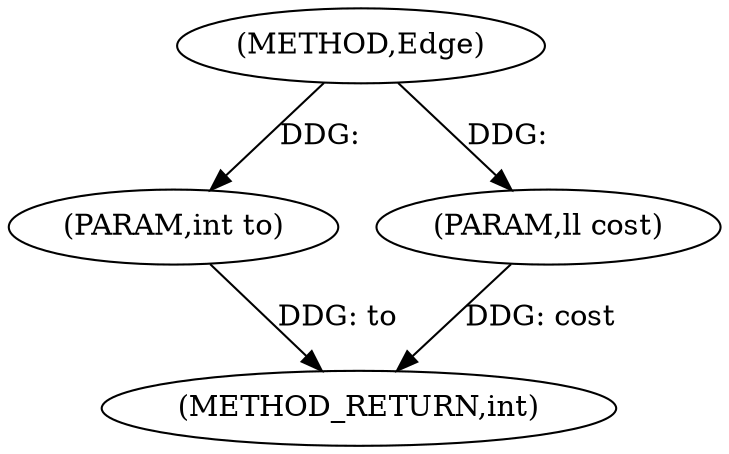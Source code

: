 digraph "Edge" {  
"1000831" [label = "(METHOD,Edge)" ]
"1000835" [label = "(METHOD_RETURN,int)" ]
"1000832" [label = "(PARAM,int to)" ]
"1000833" [label = "(PARAM,ll cost)" ]
  "1000832" -> "1000835"  [ label = "DDG: to"] 
  "1000833" -> "1000835"  [ label = "DDG: cost"] 
  "1000831" -> "1000832"  [ label = "DDG: "] 
  "1000831" -> "1000833"  [ label = "DDG: "] 
}
